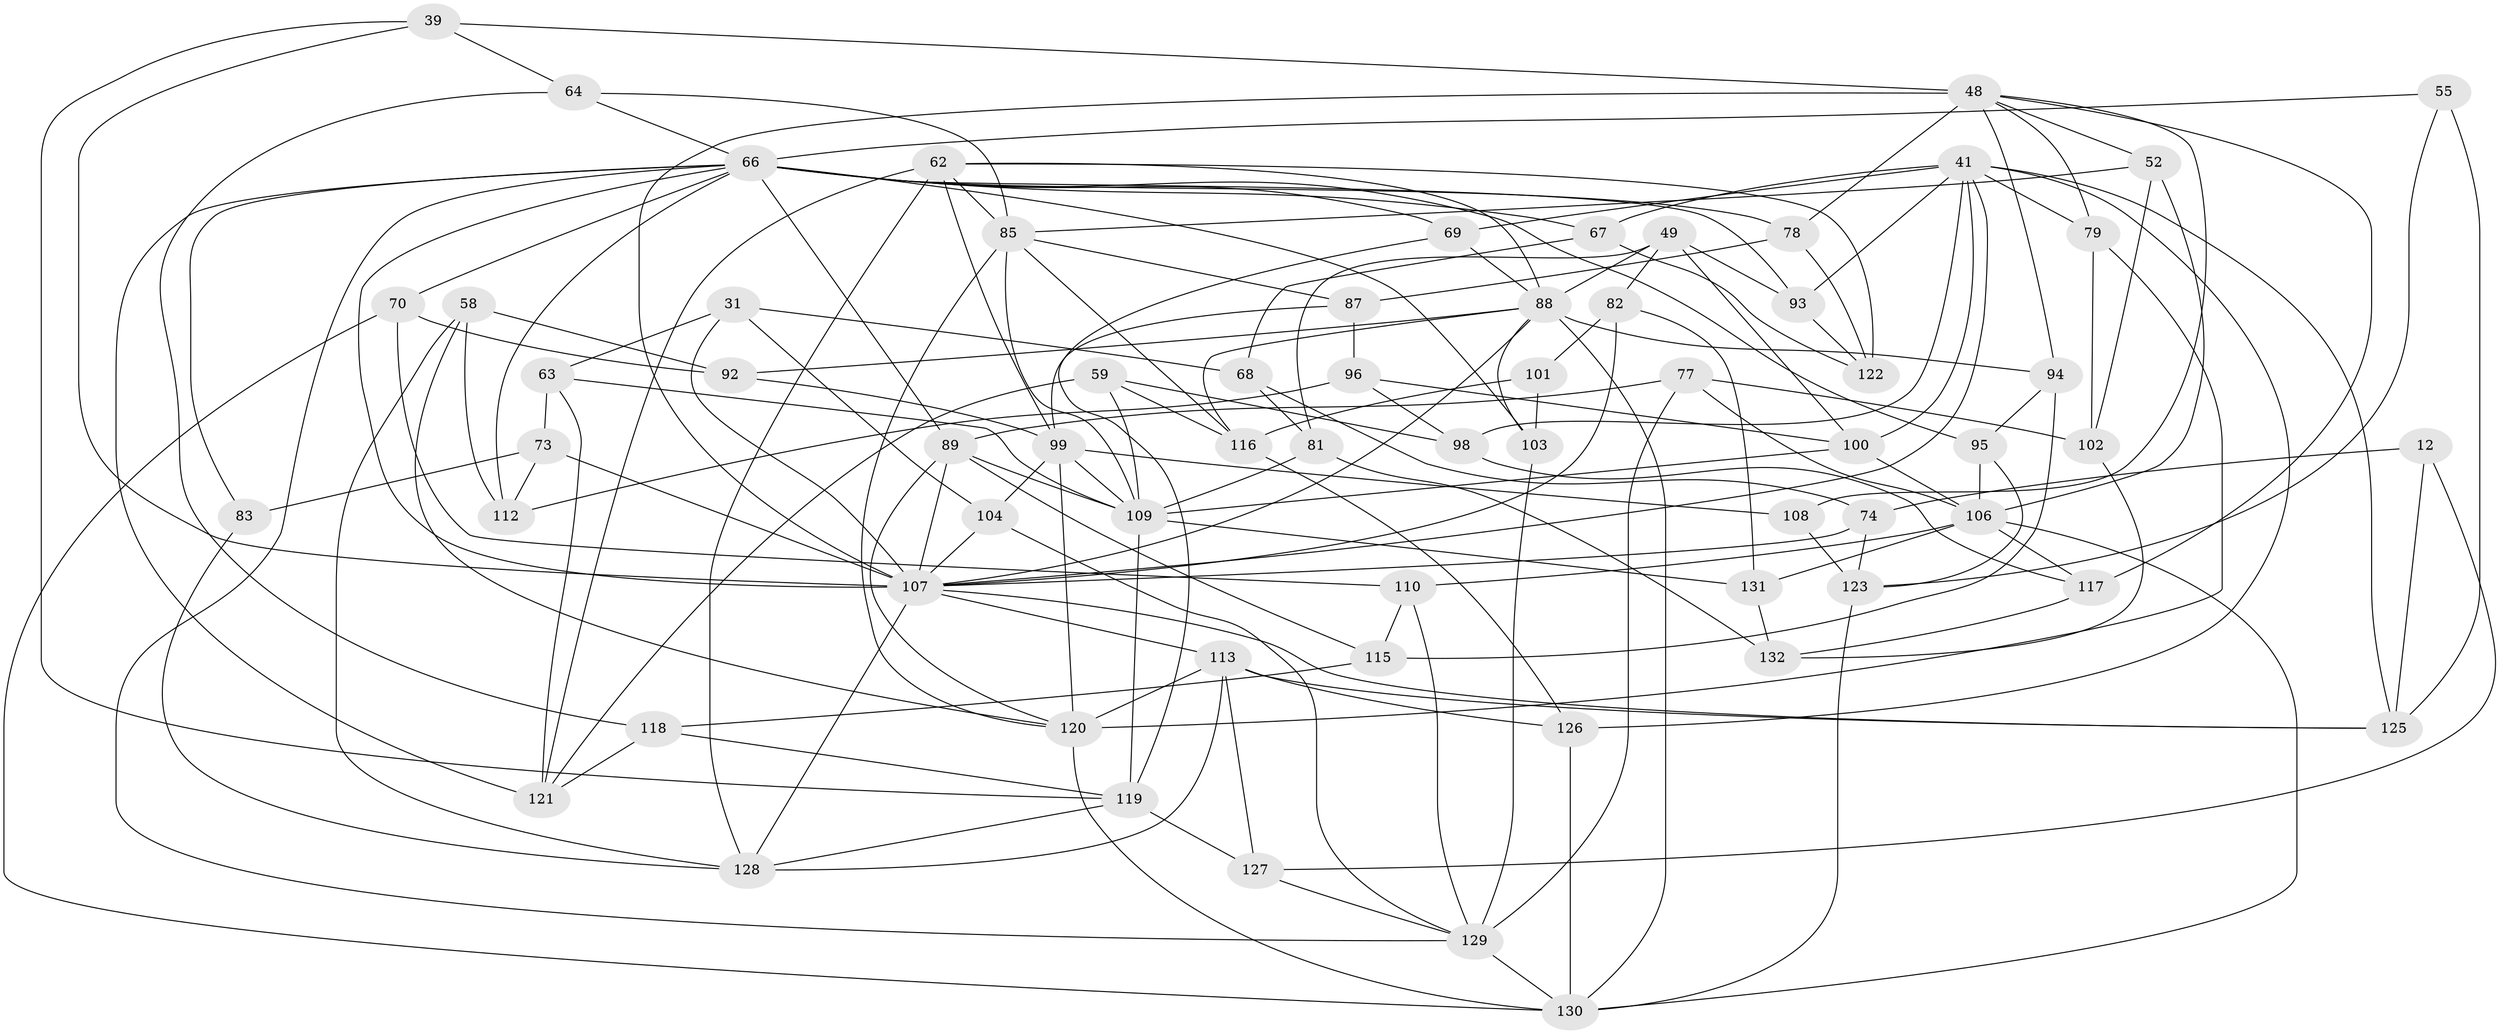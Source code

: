 // original degree distribution, {4: 1.0}
// Generated by graph-tools (version 1.1) at 2025/03/03/04/25 22:03:24]
// undirected, 66 vertices, 167 edges
graph export_dot {
graph [start="1"]
  node [color=gray90,style=filled];
  12;
  31 [super="+25"];
  39 [super="+10"];
  41 [super="+5+36+11"];
  48 [super="+6+46"];
  49 [super="+42"];
  52;
  55;
  58;
  59;
  62 [super="+18+43"];
  63;
  64;
  66 [super="+9+56+40"];
  67;
  68;
  69;
  70;
  73 [super="+61"];
  74 [super="+8"];
  77 [super="+72"];
  78;
  79;
  81;
  82;
  83;
  85 [super="+65"];
  87;
  88 [super="+32+16+84"];
  89 [super="+54+71"];
  92;
  93;
  94;
  95;
  96;
  98;
  99 [super="+24"];
  100 [super="+23"];
  101;
  102;
  103;
  104 [super="+7"];
  106 [super="+21+47"];
  107 [super="+37+97+90"];
  108;
  109 [super="+60"];
  110;
  112;
  113 [super="+57+111"];
  115;
  116 [super="+45"];
  117;
  118;
  119 [super="+26"];
  120 [super="+4+22+80"];
  121 [super="+50"];
  122;
  123 [super="+105"];
  125 [super="+27"];
  126;
  127;
  128 [super="+75+38"];
  129 [super="+124"];
  130 [super="+91+114"];
  131;
  132;
  12 -- 125;
  12 -- 127;
  12 -- 74 [weight=2];
  31 -- 68;
  31 -- 63;
  31 -- 104 [weight=2];
  31 -- 107 [weight=2];
  39 -- 48 [weight=2];
  39 -- 64;
  39 -- 119 [weight=2];
  39 -- 107;
  41 -- 67;
  41 -- 79;
  41 -- 98;
  41 -- 125;
  41 -- 126;
  41 -- 69;
  41 -- 100 [weight=2];
  41 -- 93;
  41 -- 107;
  48 -- 117;
  48 -- 108;
  48 -- 94;
  48 -- 79;
  48 -- 52;
  48 -- 78;
  48 -- 107 [weight=2];
  49 -- 81;
  49 -- 93;
  49 -- 88 [weight=2];
  49 -- 82;
  49 -- 100;
  52 -- 106;
  52 -- 102;
  52 -- 85;
  55 -- 125 [weight=2];
  55 -- 123;
  55 -- 66;
  58 -- 112;
  58 -- 92;
  58 -- 128;
  58 -- 120;
  59 -- 98;
  59 -- 121;
  59 -- 116;
  59 -- 109;
  62 -- 122;
  62 -- 121;
  62 -- 99;
  62 -- 88 [weight=2];
  62 -- 85;
  62 -- 128 [weight=2];
  63 -- 73;
  63 -- 121;
  63 -- 109;
  64 -- 118;
  64 -- 85;
  64 -- 66;
  66 -- 89 [weight=2];
  66 -- 95;
  66 -- 83;
  66 -- 78;
  66 -- 112;
  66 -- 67;
  66 -- 69;
  66 -- 70;
  66 -- 103;
  66 -- 121 [weight=2];
  66 -- 93;
  66 -- 129;
  66 -- 107 [weight=2];
  67 -- 68;
  67 -- 122;
  68 -- 81;
  68 -- 74;
  69 -- 88;
  69 -- 119;
  70 -- 110;
  70 -- 92;
  70 -- 130;
  73 -- 83 [weight=2];
  73 -- 112;
  73 -- 107 [weight=2];
  74 -- 123;
  74 -- 107 [weight=2];
  77 -- 89 [weight=2];
  77 -- 129 [weight=2];
  77 -- 102;
  77 -- 106;
  78 -- 87;
  78 -- 122;
  79 -- 102;
  79 -- 120;
  81 -- 132;
  81 -- 109;
  82 -- 101;
  82 -- 131;
  82 -- 107;
  83 -- 128;
  85 -- 116;
  85 -- 87;
  85 -- 109 [weight=2];
  85 -- 120;
  87 -- 96;
  87 -- 99;
  88 -- 94;
  88 -- 116;
  88 -- 103;
  88 -- 92;
  88 -- 130 [weight=2];
  88 -- 107;
  89 -- 120;
  89 -- 115;
  89 -- 109;
  89 -- 107;
  92 -- 99;
  93 -- 122;
  94 -- 95;
  94 -- 115;
  95 -- 106;
  95 -- 123;
  96 -- 112;
  96 -- 98;
  96 -- 100;
  98 -- 117;
  99 -- 104;
  99 -- 120 [weight=2];
  99 -- 108;
  99 -- 109;
  100 -- 109;
  100 -- 106;
  101 -- 103;
  101 -- 116 [weight=2];
  102 -- 132;
  103 -- 129;
  104 -- 129 [weight=2];
  104 -- 107;
  106 -- 130;
  106 -- 110;
  106 -- 117;
  106 -- 131;
  107 -- 113;
  107 -- 128 [weight=2];
  107 -- 125;
  108 -- 123 [weight=2];
  109 -- 131;
  109 -- 119;
  110 -- 115;
  110 -- 129;
  113 -- 125;
  113 -- 120 [weight=2];
  113 -- 128 [weight=2];
  113 -- 126;
  113 -- 127;
  115 -- 118;
  116 -- 126;
  117 -- 132;
  118 -- 121;
  118 -- 119;
  119 -- 127;
  119 -- 128 [weight=2];
  120 -- 130 [weight=2];
  123 -- 130;
  126 -- 130;
  127 -- 129;
  129 -- 130 [weight=2];
  131 -- 132;
}
